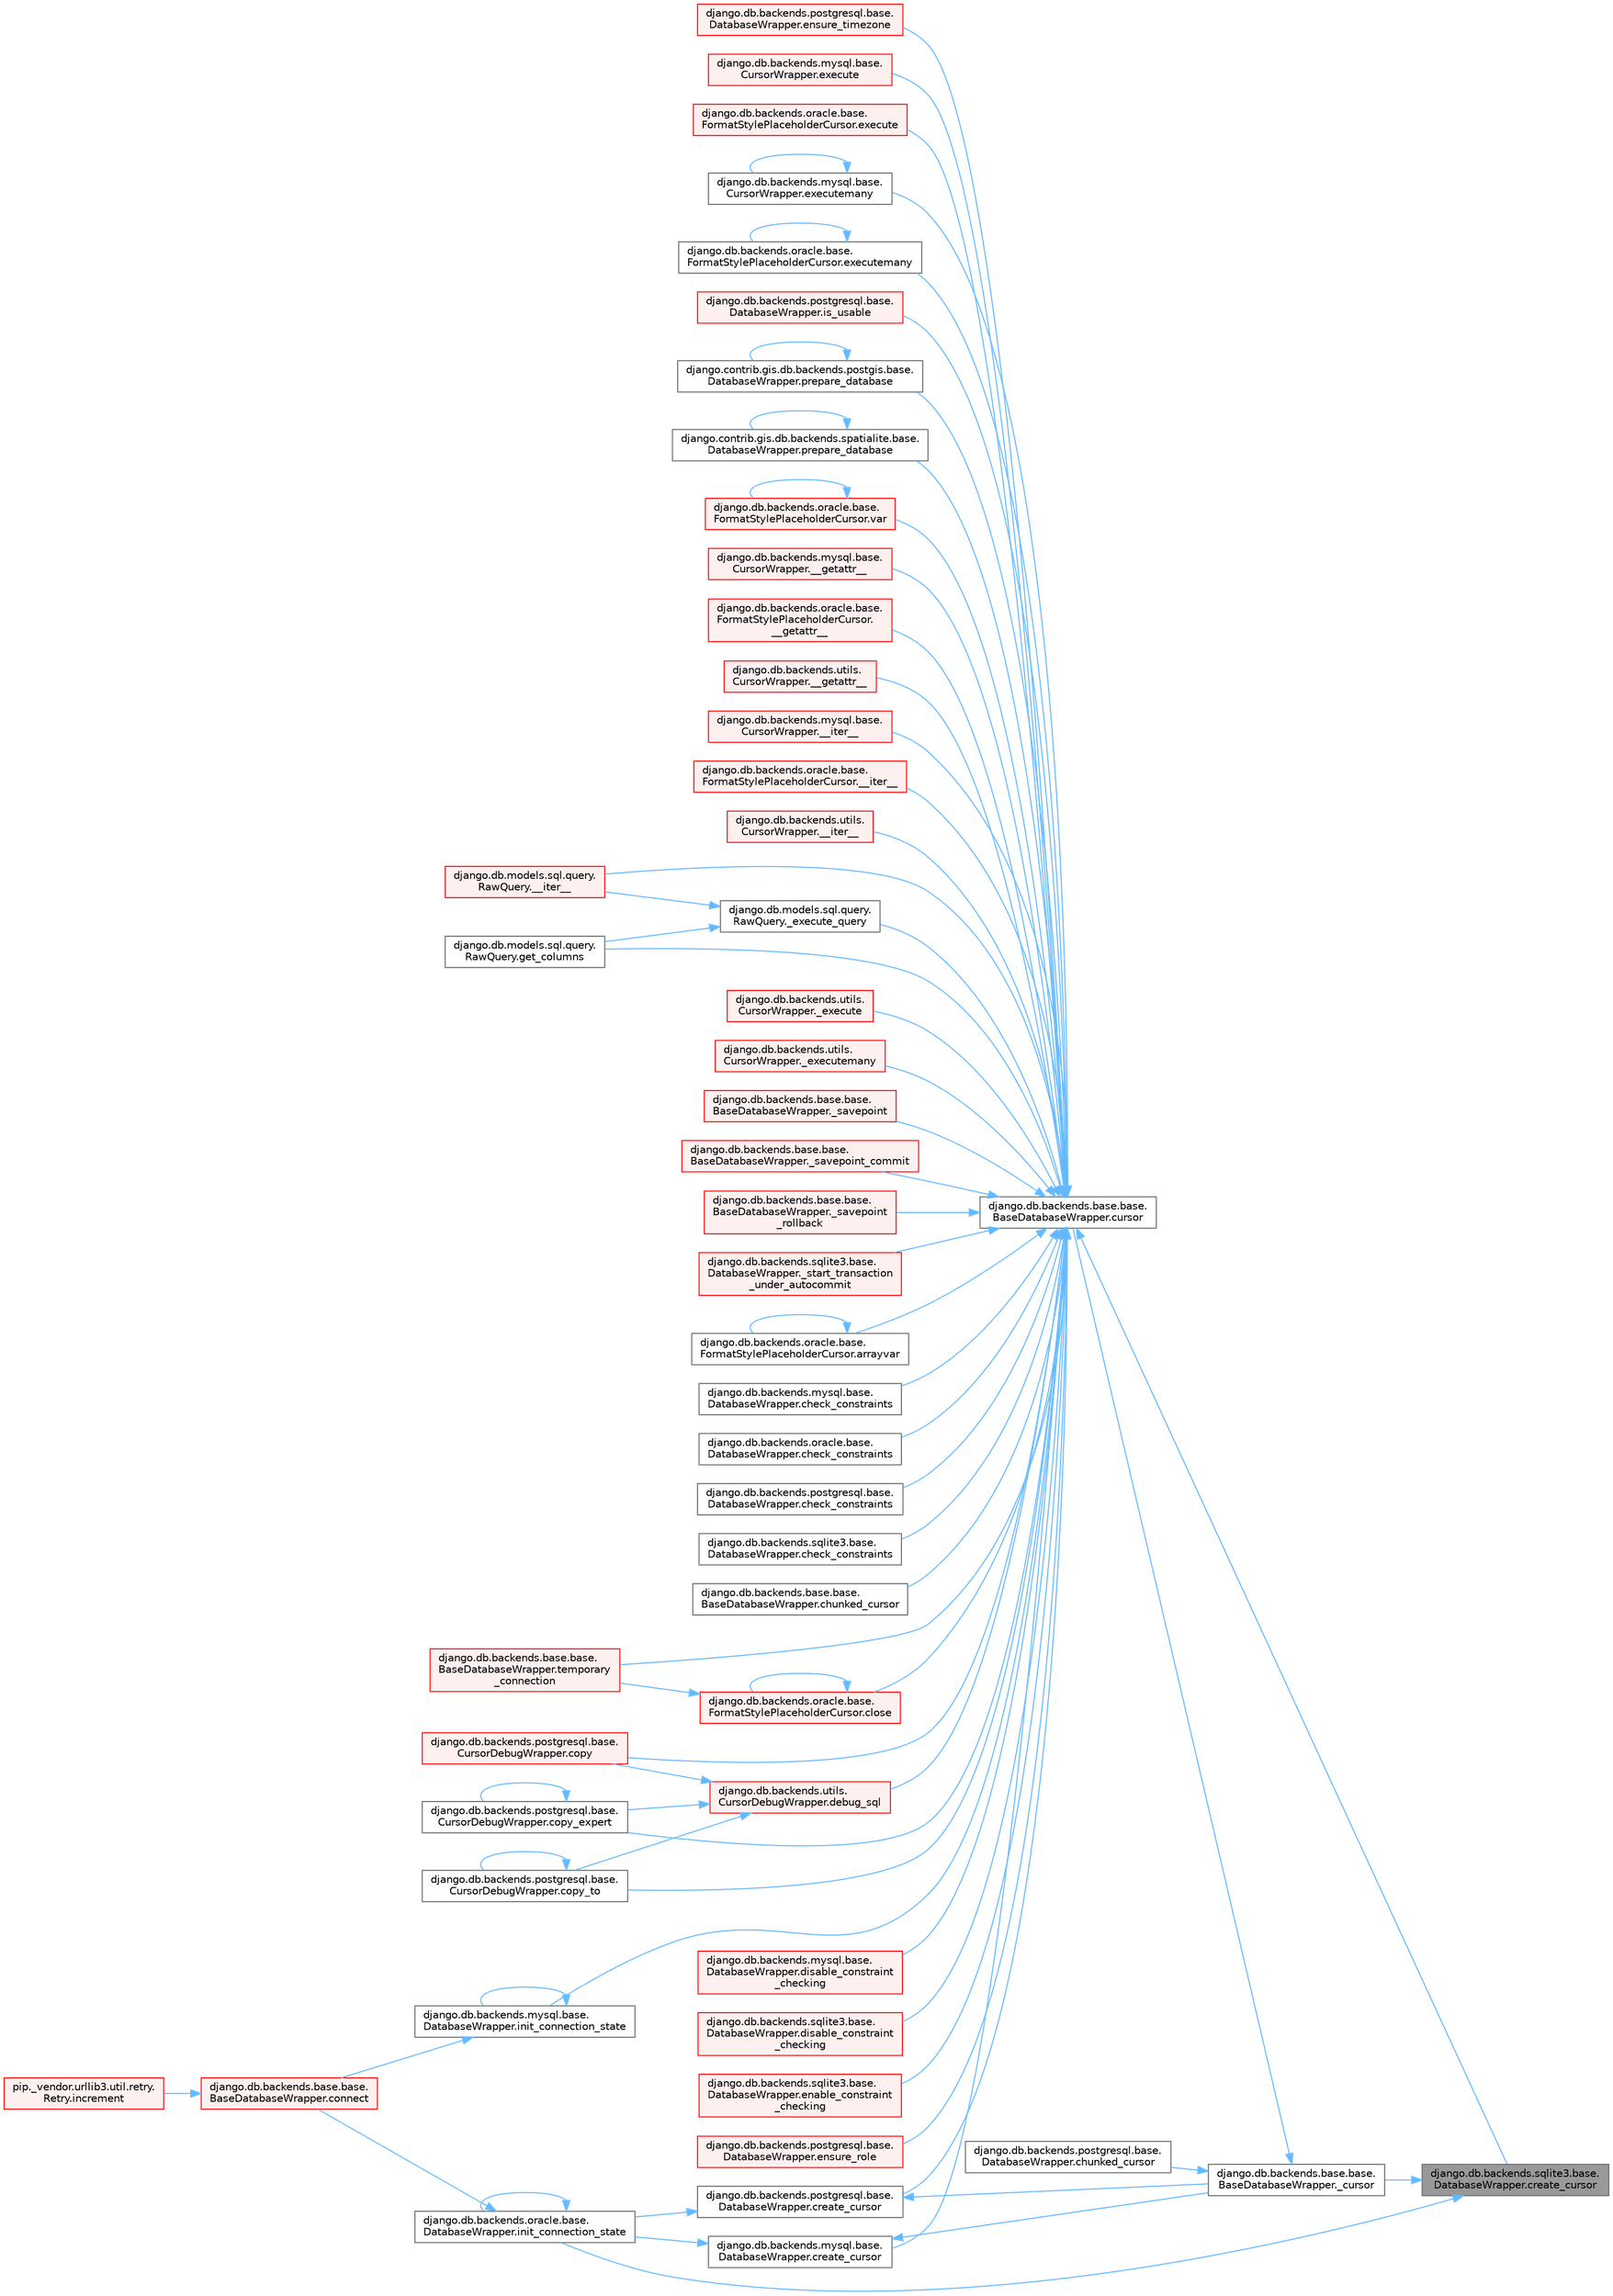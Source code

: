 digraph "django.db.backends.sqlite3.base.DatabaseWrapper.create_cursor"
{
 // LATEX_PDF_SIZE
  bgcolor="transparent";
  edge [fontname=Helvetica,fontsize=10,labelfontname=Helvetica,labelfontsize=10];
  node [fontname=Helvetica,fontsize=10,shape=box,height=0.2,width=0.4];
  rankdir="RL";
  Node1 [id="Node000001",label="django.db.backends.sqlite3.base.\lDatabaseWrapper.create_cursor",height=0.2,width=0.4,color="gray40", fillcolor="grey60", style="filled", fontcolor="black",tooltip=" "];
  Node1 -> Node2 [id="edge1_Node000001_Node000002",dir="back",color="steelblue1",style="solid",tooltip=" "];
  Node2 [id="Node000002",label="django.db.backends.base.base.\lBaseDatabaseWrapper._cursor",height=0.2,width=0.4,color="grey40", fillcolor="white", style="filled",URL="$classdjango_1_1db_1_1backends_1_1base_1_1base_1_1_base_database_wrapper.html#a4ab6e7f33d17ad7228f40516ace60c5f",tooltip=" "];
  Node2 -> Node3 [id="edge2_Node000002_Node000003",dir="back",color="steelblue1",style="solid",tooltip=" "];
  Node3 [id="Node000003",label="django.db.backends.postgresql.base.\lDatabaseWrapper.chunked_cursor",height=0.2,width=0.4,color="grey40", fillcolor="white", style="filled",URL="$classdjango_1_1db_1_1backends_1_1postgresql_1_1base_1_1_database_wrapper.html#a6e39b30795df495f7813a3d4186b6a79",tooltip=" "];
  Node2 -> Node4 [id="edge3_Node000002_Node000004",dir="back",color="steelblue1",style="solid",tooltip=" "];
  Node4 [id="Node000004",label="django.db.backends.base.base.\lBaseDatabaseWrapper.cursor",height=0.2,width=0.4,color="grey40", fillcolor="white", style="filled",URL="$classdjango_1_1db_1_1backends_1_1base_1_1base_1_1_base_database_wrapper.html#a36460fef236d97a41d6ed05f035509f8",tooltip=" "];
  Node4 -> Node5 [id="edge4_Node000004_Node000005",dir="back",color="steelblue1",style="solid",tooltip=" "];
  Node5 [id="Node000005",label="django.db.backends.mysql.base.\lCursorWrapper.__getattr__",height=0.2,width=0.4,color="red", fillcolor="#FFF0F0", style="filled",URL="$classdjango_1_1db_1_1backends_1_1mysql_1_1base_1_1_cursor_wrapper.html#a20e21ec52fae5babdedf2c700be36024",tooltip=" "];
  Node4 -> Node9 [id="edge5_Node000004_Node000009",dir="back",color="steelblue1",style="solid",tooltip=" "];
  Node9 [id="Node000009",label="django.db.backends.oracle.base.\lFormatStylePlaceholderCursor.\l__getattr__",height=0.2,width=0.4,color="red", fillcolor="#FFF0F0", style="filled",URL="$classdjango_1_1db_1_1backends_1_1oracle_1_1base_1_1_format_style_placeholder_cursor.html#a39758f7bfa6ae06dc9c0cdb38bbd6098",tooltip=" "];
  Node4 -> Node10 [id="edge6_Node000004_Node000010",dir="back",color="steelblue1",style="solid",tooltip=" "];
  Node10 [id="Node000010",label="django.db.backends.utils.\lCursorWrapper.__getattr__",height=0.2,width=0.4,color="red", fillcolor="#FFF0F0", style="filled",URL="$classdjango_1_1db_1_1backends_1_1utils_1_1_cursor_wrapper.html#a6acaaa696c45889fa2c675e03cbb7a68",tooltip=" "];
  Node4 -> Node11 [id="edge7_Node000004_Node000011",dir="back",color="steelblue1",style="solid",tooltip=" "];
  Node11 [id="Node000011",label="django.db.backends.mysql.base.\lCursorWrapper.__iter__",height=0.2,width=0.4,color="red", fillcolor="#FFF0F0", style="filled",URL="$classdjango_1_1db_1_1backends_1_1mysql_1_1base_1_1_cursor_wrapper.html#a96860984e3e955165a7742343527ec31",tooltip=" "];
  Node4 -> Node14 [id="edge8_Node000004_Node000014",dir="back",color="steelblue1",style="solid",tooltip=" "];
  Node14 [id="Node000014",label="django.db.backends.oracle.base.\lFormatStylePlaceholderCursor.__iter__",height=0.2,width=0.4,color="red", fillcolor="#FFF0F0", style="filled",URL="$classdjango_1_1db_1_1backends_1_1oracle_1_1base_1_1_format_style_placeholder_cursor.html#adad663a77ab1f36c0904a50f6f924b8c",tooltip=" "];
  Node4 -> Node15 [id="edge9_Node000004_Node000015",dir="back",color="steelblue1",style="solid",tooltip=" "];
  Node15 [id="Node000015",label="django.db.backends.utils.\lCursorWrapper.__iter__",height=0.2,width=0.4,color="red", fillcolor="#FFF0F0", style="filled",URL="$classdjango_1_1db_1_1backends_1_1utils_1_1_cursor_wrapper.html#ae9eba89bec4f98ba29cf92670ef4bd59",tooltip=" "];
  Node4 -> Node16 [id="edge10_Node000004_Node000016",dir="back",color="steelblue1",style="solid",tooltip=" "];
  Node16 [id="Node000016",label="django.db.models.sql.query.\lRawQuery.__iter__",height=0.2,width=0.4,color="red", fillcolor="#FFF0F0", style="filled",URL="$classdjango_1_1db_1_1models_1_1sql_1_1query_1_1_raw_query.html#a462cd26f19cff8bad6e425d53bf55115",tooltip=" "];
  Node4 -> Node17 [id="edge11_Node000004_Node000017",dir="back",color="steelblue1",style="solid",tooltip=" "];
  Node17 [id="Node000017",label="django.db.backends.utils.\lCursorWrapper._execute",height=0.2,width=0.4,color="red", fillcolor="#FFF0F0", style="filled",URL="$classdjango_1_1db_1_1backends_1_1utils_1_1_cursor_wrapper.html#a4bce340a1bf575432f30977501cf758e",tooltip=" "];
  Node4 -> Node3123 [id="edge12_Node000004_Node003123",dir="back",color="steelblue1",style="solid",tooltip=" "];
  Node3123 [id="Node003123",label="django.db.models.sql.query.\lRawQuery._execute_query",height=0.2,width=0.4,color="grey40", fillcolor="white", style="filled",URL="$classdjango_1_1db_1_1models_1_1sql_1_1query_1_1_raw_query.html#a652e32a56b6cf3336d8b39eb3dc98af7",tooltip=" "];
  Node3123 -> Node16 [id="edge13_Node003123_Node000016",dir="back",color="steelblue1",style="solid",tooltip=" "];
  Node3123 -> Node3124 [id="edge14_Node003123_Node003124",dir="back",color="steelblue1",style="solid",tooltip=" "];
  Node3124 [id="Node003124",label="django.db.models.sql.query.\lRawQuery.get_columns",height=0.2,width=0.4,color="grey40", fillcolor="white", style="filled",URL="$classdjango_1_1db_1_1models_1_1sql_1_1query_1_1_raw_query.html#a97dcaae3122b66d4509ccc82dcd4fa36",tooltip=" "];
  Node4 -> Node3125 [id="edge15_Node000004_Node003125",dir="back",color="steelblue1",style="solid",tooltip=" "];
  Node3125 [id="Node003125",label="django.db.backends.utils.\lCursorWrapper._executemany",height=0.2,width=0.4,color="red", fillcolor="#FFF0F0", style="filled",URL="$classdjango_1_1db_1_1backends_1_1utils_1_1_cursor_wrapper.html#ad2f0cf3db485ef5192509faf59f6705b",tooltip=" "];
  Node4 -> Node3127 [id="edge16_Node000004_Node003127",dir="back",color="steelblue1",style="solid",tooltip=" "];
  Node3127 [id="Node003127",label="django.db.backends.base.base.\lBaseDatabaseWrapper._savepoint",height=0.2,width=0.4,color="red", fillcolor="#FFF0F0", style="filled",URL="$classdjango_1_1db_1_1backends_1_1base_1_1base_1_1_base_database_wrapper.html#ad20a0b45a8cbc79cddd01a3ce45643b7",tooltip=" "];
  Node4 -> Node3130 [id="edge17_Node000004_Node003130",dir="back",color="steelblue1",style="solid",tooltip=" "];
  Node3130 [id="Node003130",label="django.db.backends.base.base.\lBaseDatabaseWrapper._savepoint_commit",height=0.2,width=0.4,color="red", fillcolor="#FFF0F0", style="filled",URL="$classdjango_1_1db_1_1backends_1_1base_1_1base_1_1_base_database_wrapper.html#a84f283ac61686e16f5011f6256615698",tooltip=" "];
  Node4 -> Node3132 [id="edge18_Node000004_Node003132",dir="back",color="steelblue1",style="solid",tooltip=" "];
  Node3132 [id="Node003132",label="django.db.backends.base.base.\lBaseDatabaseWrapper._savepoint\l_rollback",height=0.2,width=0.4,color="red", fillcolor="#FFF0F0", style="filled",URL="$classdjango_1_1db_1_1backends_1_1base_1_1base_1_1_base_database_wrapper.html#aefe364c769196b7fd2f85d0e26b22f0d",tooltip=" "];
  Node4 -> Node3134 [id="edge19_Node000004_Node003134",dir="back",color="steelblue1",style="solid",tooltip=" "];
  Node3134 [id="Node003134",label="django.db.backends.sqlite3.base.\lDatabaseWrapper._start_transaction\l_under_autocommit",height=0.2,width=0.4,color="red", fillcolor="#FFF0F0", style="filled",URL="$classdjango_1_1db_1_1backends_1_1sqlite3_1_1base_1_1_database_wrapper.html#a8524e3c43caeb725422ad80f80aa1456",tooltip=" "];
  Node4 -> Node3135 [id="edge20_Node000004_Node003135",dir="back",color="steelblue1",style="solid",tooltip=" "];
  Node3135 [id="Node003135",label="django.db.backends.oracle.base.\lFormatStylePlaceholderCursor.arrayvar",height=0.2,width=0.4,color="grey40", fillcolor="white", style="filled",URL="$classdjango_1_1db_1_1backends_1_1oracle_1_1base_1_1_format_style_placeholder_cursor.html#a046a0bc9854400c1b3d3f557979e6597",tooltip=" "];
  Node3135 -> Node3135 [id="edge21_Node003135_Node003135",dir="back",color="steelblue1",style="solid",tooltip=" "];
  Node4 -> Node3136 [id="edge22_Node000004_Node003136",dir="back",color="steelblue1",style="solid",tooltip=" "];
  Node3136 [id="Node003136",label="django.db.backends.mysql.base.\lDatabaseWrapper.check_constraints",height=0.2,width=0.4,color="grey40", fillcolor="white", style="filled",URL="$classdjango_1_1db_1_1backends_1_1mysql_1_1base_1_1_database_wrapper.html#a61493a0c1ecdc7a36311d954dace679d",tooltip=" "];
  Node4 -> Node3137 [id="edge23_Node000004_Node003137",dir="back",color="steelblue1",style="solid",tooltip=" "];
  Node3137 [id="Node003137",label="django.db.backends.oracle.base.\lDatabaseWrapper.check_constraints",height=0.2,width=0.4,color="grey40", fillcolor="white", style="filled",URL="$classdjango_1_1db_1_1backends_1_1oracle_1_1base_1_1_database_wrapper.html#a08cbc5ff4b31bfbf4d19281f9181d258",tooltip=" "];
  Node4 -> Node3138 [id="edge24_Node000004_Node003138",dir="back",color="steelblue1",style="solid",tooltip=" "];
  Node3138 [id="Node003138",label="django.db.backends.postgresql.base.\lDatabaseWrapper.check_constraints",height=0.2,width=0.4,color="grey40", fillcolor="white", style="filled",URL="$classdjango_1_1db_1_1backends_1_1postgresql_1_1base_1_1_database_wrapper.html#ac656b7a0cfc42836aa4e196a53616c41",tooltip=" "];
  Node4 -> Node3139 [id="edge25_Node000004_Node003139",dir="back",color="steelblue1",style="solid",tooltip=" "];
  Node3139 [id="Node003139",label="django.db.backends.sqlite3.base.\lDatabaseWrapper.check_constraints",height=0.2,width=0.4,color="grey40", fillcolor="white", style="filled",URL="$classdjango_1_1db_1_1backends_1_1sqlite3_1_1base_1_1_database_wrapper.html#ab69c9967b1bfe3a287db27cc9e66dddc",tooltip=" "];
  Node4 -> Node3140 [id="edge26_Node000004_Node003140",dir="back",color="steelblue1",style="solid",tooltip=" "];
  Node3140 [id="Node003140",label="django.db.backends.base.base.\lBaseDatabaseWrapper.chunked_cursor",height=0.2,width=0.4,color="grey40", fillcolor="white", style="filled",URL="$classdjango_1_1db_1_1backends_1_1base_1_1base_1_1_base_database_wrapper.html#a6161e7e44631d0a0fb031329b2fea05f",tooltip=" "];
  Node4 -> Node3141 [id="edge27_Node000004_Node003141",dir="back",color="steelblue1",style="solid",tooltip=" "];
  Node3141 [id="Node003141",label="django.db.backends.oracle.base.\lFormatStylePlaceholderCursor.close",height=0.2,width=0.4,color="red", fillcolor="#FFF0F0", style="filled",URL="$classdjango_1_1db_1_1backends_1_1oracle_1_1base_1_1_format_style_placeholder_cursor.html#aebbf24b6a824d4e0fb370ce417d41f93",tooltip=" "];
  Node3141 -> Node3141 [id="edge28_Node003141_Node003141",dir="back",color="steelblue1",style="solid",tooltip=" "];
  Node3141 -> Node1567 [id="edge29_Node003141_Node001567",dir="back",color="steelblue1",style="solid",tooltip=" "];
  Node1567 [id="Node001567",label="django.db.backends.base.base.\lBaseDatabaseWrapper.temporary\l_connection",height=0.2,width=0.4,color="red", fillcolor="#FFF0F0", style="filled",URL="$classdjango_1_1db_1_1backends_1_1base_1_1base_1_1_base_database_wrapper.html#a605fd92d7af39b1b987426a269121b0c",tooltip=" "];
  Node4 -> Node3142 [id="edge30_Node000004_Node003142",dir="back",color="steelblue1",style="solid",tooltip=" "];
  Node3142 [id="Node003142",label="django.db.backends.postgresql.base.\lCursorDebugWrapper.copy",height=0.2,width=0.4,color="red", fillcolor="#FFF0F0", style="filled",URL="$classdjango_1_1db_1_1backends_1_1postgresql_1_1base_1_1_cursor_debug_wrapper.html#a35ca6cc5e6e9ba970c3c3f7469be22ef",tooltip=" "];
  Node4 -> Node3143 [id="edge31_Node000004_Node003143",dir="back",color="steelblue1",style="solid",tooltip=" "];
  Node3143 [id="Node003143",label="django.db.backends.postgresql.base.\lCursorDebugWrapper.copy_expert",height=0.2,width=0.4,color="grey40", fillcolor="white", style="filled",URL="$classdjango_1_1db_1_1backends_1_1postgresql_1_1base_1_1_cursor_debug_wrapper.html#ab989e187dfb900070941950d43746bef",tooltip=" "];
  Node3143 -> Node3143 [id="edge32_Node003143_Node003143",dir="back",color="steelblue1",style="solid",tooltip=" "];
  Node4 -> Node3144 [id="edge33_Node000004_Node003144",dir="back",color="steelblue1",style="solid",tooltip=" "];
  Node3144 [id="Node003144",label="django.db.backends.postgresql.base.\lCursorDebugWrapper.copy_to",height=0.2,width=0.4,color="grey40", fillcolor="white", style="filled",URL="$classdjango_1_1db_1_1backends_1_1postgresql_1_1base_1_1_cursor_debug_wrapper.html#a703e4fd7f4f8e49c0e8c3a8bc1bc04e0",tooltip=" "];
  Node3144 -> Node3144 [id="edge34_Node003144_Node003144",dir="back",color="steelblue1",style="solid",tooltip=" "];
  Node4 -> Node3145 [id="edge35_Node000004_Node003145",dir="back",color="steelblue1",style="solid",tooltip=" "];
  Node3145 [id="Node003145",label="django.db.backends.mysql.base.\lDatabaseWrapper.create_cursor",height=0.2,width=0.4,color="grey40", fillcolor="white", style="filled",URL="$classdjango_1_1db_1_1backends_1_1mysql_1_1base_1_1_database_wrapper.html#a0ff5c552844653c9008b2c1c843cb949",tooltip=" "];
  Node3145 -> Node2 [id="edge36_Node003145_Node000002",dir="back",color="steelblue1",style="solid",tooltip=" "];
  Node3145 -> Node3146 [id="edge37_Node003145_Node003146",dir="back",color="steelblue1",style="solid",tooltip=" "];
  Node3146 [id="Node003146",label="django.db.backends.oracle.base.\lDatabaseWrapper.init_connection_state",height=0.2,width=0.4,color="grey40", fillcolor="white", style="filled",URL="$classdjango_1_1db_1_1backends_1_1oracle_1_1base_1_1_database_wrapper.html#a72a30b660ac383d3486385c7d9191020",tooltip=" "];
  Node3146 -> Node356 [id="edge38_Node003146_Node000356",dir="back",color="steelblue1",style="solid",tooltip=" "];
  Node356 [id="Node000356",label="django.db.backends.base.base.\lBaseDatabaseWrapper.connect",height=0.2,width=0.4,color="red", fillcolor="#FFF0F0", style="filled",URL="$classdjango_1_1db_1_1backends_1_1base_1_1base_1_1_base_database_wrapper.html#a7b64171260c3bf790ed1f563fe48ec35",tooltip=" "];
  Node356 -> Node357 [id="edge39_Node000356_Node000357",dir="back",color="steelblue1",style="solid",tooltip=" "];
  Node357 [id="Node000357",label="pip._vendor.urllib3.util.retry.\lRetry.increment",height=0.2,width=0.4,color="red", fillcolor="#FFF0F0", style="filled",URL="$classpip_1_1__vendor_1_1urllib3_1_1util_1_1retry_1_1_retry.html#a88dd993ccb2ef4b2bfa9ad0571374b12",tooltip=" "];
  Node3146 -> Node3146 [id="edge40_Node003146_Node003146",dir="back",color="steelblue1",style="solid",tooltip=" "];
  Node4 -> Node3147 [id="edge41_Node000004_Node003147",dir="back",color="steelblue1",style="solid",tooltip=" "];
  Node3147 [id="Node003147",label="django.db.backends.postgresql.base.\lDatabaseWrapper.create_cursor",height=0.2,width=0.4,color="grey40", fillcolor="white", style="filled",URL="$classdjango_1_1db_1_1backends_1_1postgresql_1_1base_1_1_database_wrapper.html#a0097c2f901cc5ac98af1b51b05eafec1",tooltip=" "];
  Node3147 -> Node2 [id="edge42_Node003147_Node000002",dir="back",color="steelblue1",style="solid",tooltip=" "];
  Node3147 -> Node3146 [id="edge43_Node003147_Node003146",dir="back",color="steelblue1",style="solid",tooltip=" "];
  Node4 -> Node1 [id="edge44_Node000004_Node000001",dir="back",color="steelblue1",style="solid",tooltip=" "];
  Node4 -> Node3148 [id="edge45_Node000004_Node003148",dir="back",color="steelblue1",style="solid",tooltip=" "];
  Node3148 [id="Node003148",label="django.db.backends.utils.\lCursorDebugWrapper.debug_sql",height=0.2,width=0.4,color="red", fillcolor="#FFF0F0", style="filled",URL="$classdjango_1_1db_1_1backends_1_1utils_1_1_cursor_debug_wrapper.html#a213aef67104a7ce0d658e2926dea04c2",tooltip=" "];
  Node3148 -> Node3142 [id="edge46_Node003148_Node003142",dir="back",color="steelblue1",style="solid",tooltip=" "];
  Node3148 -> Node3143 [id="edge47_Node003148_Node003143",dir="back",color="steelblue1",style="solid",tooltip=" "];
  Node3148 -> Node3144 [id="edge48_Node003148_Node003144",dir="back",color="steelblue1",style="solid",tooltip=" "];
  Node4 -> Node3154 [id="edge49_Node000004_Node003154",dir="back",color="steelblue1",style="solid",tooltip=" "];
  Node3154 [id="Node003154",label="django.db.backends.mysql.base.\lDatabaseWrapper.disable_constraint\l_checking",height=0.2,width=0.4,color="red", fillcolor="#FFF0F0", style="filled",URL="$classdjango_1_1db_1_1backends_1_1mysql_1_1base_1_1_database_wrapper.html#ab8bdfdaae722428701eb41cea3ad10f8",tooltip=" "];
  Node4 -> Node3156 [id="edge50_Node000004_Node003156",dir="back",color="steelblue1",style="solid",tooltip=" "];
  Node3156 [id="Node003156",label="django.db.backends.sqlite3.base.\lDatabaseWrapper.disable_constraint\l_checking",height=0.2,width=0.4,color="red", fillcolor="#FFF0F0", style="filled",URL="$classdjango_1_1db_1_1backends_1_1sqlite3_1_1base_1_1_database_wrapper.html#a5316a773fea4b22c8578cd283c892d5b",tooltip=" "];
  Node4 -> Node3157 [id="edge51_Node000004_Node003157",dir="back",color="steelblue1",style="solid",tooltip=" "];
  Node3157 [id="Node003157",label="django.db.backends.sqlite3.base.\lDatabaseWrapper.enable_constraint\l_checking",height=0.2,width=0.4,color="red", fillcolor="#FFF0F0", style="filled",URL="$classdjango_1_1db_1_1backends_1_1sqlite3_1_1base_1_1_database_wrapper.html#ab2a0d449228451657f22e83de902007a",tooltip=" "];
  Node4 -> Node3158 [id="edge52_Node000004_Node003158",dir="back",color="steelblue1",style="solid",tooltip=" "];
  Node3158 [id="Node003158",label="django.db.backends.postgresql.base.\lDatabaseWrapper.ensure_role",height=0.2,width=0.4,color="red", fillcolor="#FFF0F0", style="filled",URL="$classdjango_1_1db_1_1backends_1_1postgresql_1_1base_1_1_database_wrapper.html#a3473fcd0631b4d3ccdf9de10bde6f2a9",tooltip=" "];
  Node4 -> Node3160 [id="edge53_Node000004_Node003160",dir="back",color="steelblue1",style="solid",tooltip=" "];
  Node3160 [id="Node003160",label="django.db.backends.postgresql.base.\lDatabaseWrapper.ensure_timezone",height=0.2,width=0.4,color="red", fillcolor="#FFF0F0", style="filled",URL="$classdjango_1_1db_1_1backends_1_1postgresql_1_1base_1_1_database_wrapper.html#a5e128f3e67017e5ac3bfd1b646557317",tooltip=" "];
  Node4 -> Node3161 [id="edge54_Node000004_Node003161",dir="back",color="steelblue1",style="solid",tooltip=" "];
  Node3161 [id="Node003161",label="django.db.backends.mysql.base.\lCursorWrapper.execute",height=0.2,width=0.4,color="red", fillcolor="#FFF0F0", style="filled",URL="$classdjango_1_1db_1_1backends_1_1mysql_1_1base_1_1_cursor_wrapper.html#a6b2d41b73d7c215224f1e994aad6ad60",tooltip=" "];
  Node4 -> Node3162 [id="edge55_Node000004_Node003162",dir="back",color="steelblue1",style="solid",tooltip=" "];
  Node3162 [id="Node003162",label="django.db.backends.oracle.base.\lFormatStylePlaceholderCursor.execute",height=0.2,width=0.4,color="red", fillcolor="#FFF0F0", style="filled",URL="$classdjango_1_1db_1_1backends_1_1oracle_1_1base_1_1_format_style_placeholder_cursor.html#a0717bdbea59134a88e5f10399c33a251",tooltip=" "];
  Node4 -> Node3163 [id="edge56_Node000004_Node003163",dir="back",color="steelblue1",style="solid",tooltip=" "];
  Node3163 [id="Node003163",label="django.db.backends.mysql.base.\lCursorWrapper.executemany",height=0.2,width=0.4,color="grey40", fillcolor="white", style="filled",URL="$classdjango_1_1db_1_1backends_1_1mysql_1_1base_1_1_cursor_wrapper.html#a4a604c94db88520050ceef7ddec74f34",tooltip=" "];
  Node3163 -> Node3163 [id="edge57_Node003163_Node003163",dir="back",color="steelblue1",style="solid",tooltip=" "];
  Node4 -> Node3164 [id="edge58_Node000004_Node003164",dir="back",color="steelblue1",style="solid",tooltip=" "];
  Node3164 [id="Node003164",label="django.db.backends.oracle.base.\lFormatStylePlaceholderCursor.executemany",height=0.2,width=0.4,color="grey40", fillcolor="white", style="filled",URL="$classdjango_1_1db_1_1backends_1_1oracle_1_1base_1_1_format_style_placeholder_cursor.html#afe125d023e0d499543f47e125886e3b7",tooltip=" "];
  Node3164 -> Node3164 [id="edge59_Node003164_Node003164",dir="back",color="steelblue1",style="solid",tooltip=" "];
  Node4 -> Node3124 [id="edge60_Node000004_Node003124",dir="back",color="steelblue1",style="solid",tooltip=" "];
  Node4 -> Node3165 [id="edge61_Node000004_Node003165",dir="back",color="steelblue1",style="solid",tooltip=" "];
  Node3165 [id="Node003165",label="django.db.backends.mysql.base.\lDatabaseWrapper.init_connection_state",height=0.2,width=0.4,color="grey40", fillcolor="white", style="filled",URL="$classdjango_1_1db_1_1backends_1_1mysql_1_1base_1_1_database_wrapper.html#a37793782ec878a26847fac03c5f8fe38",tooltip=" "];
  Node3165 -> Node356 [id="edge62_Node003165_Node000356",dir="back",color="steelblue1",style="solid",tooltip=" "];
  Node3165 -> Node3165 [id="edge63_Node003165_Node003165",dir="back",color="steelblue1",style="solid",tooltip=" "];
  Node4 -> Node3166 [id="edge64_Node000004_Node003166",dir="back",color="steelblue1",style="solid",tooltip=" "];
  Node3166 [id="Node003166",label="django.db.backends.postgresql.base.\lDatabaseWrapper.is_usable",height=0.2,width=0.4,color="red", fillcolor="#FFF0F0", style="filled",URL="$classdjango_1_1db_1_1backends_1_1postgresql_1_1base_1_1_database_wrapper.html#a39631e74b86b70b2a44ad8fe633bc28b",tooltip=" "];
  Node4 -> Node3167 [id="edge65_Node000004_Node003167",dir="back",color="steelblue1",style="solid",tooltip=" "];
  Node3167 [id="Node003167",label="django.contrib.gis.db.backends.postgis.base.\lDatabaseWrapper.prepare_database",height=0.2,width=0.4,color="grey40", fillcolor="white", style="filled",URL="$classdjango_1_1contrib_1_1gis_1_1db_1_1backends_1_1postgis_1_1base_1_1_database_wrapper.html#a912e6ba7d93cf5c12dceae02ffddac5e",tooltip=" "];
  Node3167 -> Node3167 [id="edge66_Node003167_Node003167",dir="back",color="steelblue1",style="solid",tooltip=" "];
  Node4 -> Node3168 [id="edge67_Node000004_Node003168",dir="back",color="steelblue1",style="solid",tooltip=" "];
  Node3168 [id="Node003168",label="django.contrib.gis.db.backends.spatialite.base.\lDatabaseWrapper.prepare_database",height=0.2,width=0.4,color="grey40", fillcolor="white", style="filled",URL="$classdjango_1_1contrib_1_1gis_1_1db_1_1backends_1_1spatialite_1_1base_1_1_database_wrapper.html#af5905e8738c7da373de855113a9b0343",tooltip=" "];
  Node3168 -> Node3168 [id="edge68_Node003168_Node003168",dir="back",color="steelblue1",style="solid",tooltip=" "];
  Node4 -> Node1567 [id="edge69_Node000004_Node001567",dir="back",color="steelblue1",style="solid",tooltip=" "];
  Node4 -> Node3169 [id="edge70_Node000004_Node003169",dir="back",color="steelblue1",style="solid",tooltip=" "];
  Node3169 [id="Node003169",label="django.db.backends.oracle.base.\lFormatStylePlaceholderCursor.var",height=0.2,width=0.4,color="red", fillcolor="#FFF0F0", style="filled",URL="$classdjango_1_1db_1_1backends_1_1oracle_1_1base_1_1_format_style_placeholder_cursor.html#ac6d4bb7d5d84ca20a5fc000fc3725c76",tooltip=" "];
  Node3169 -> Node3169 [id="edge71_Node003169_Node003169",dir="back",color="steelblue1",style="solid",tooltip=" "];
  Node1 -> Node3146 [id="edge72_Node000001_Node003146",dir="back",color="steelblue1",style="solid",tooltip=" "];
}
